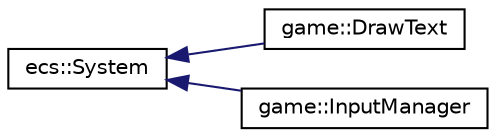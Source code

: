digraph "Graphical Class Hierarchy"
{
 // LATEX_PDF_SIZE
  edge [fontname="Helvetica",fontsize="10",labelfontname="Helvetica",labelfontsize="10"];
  node [fontname="Helvetica",fontsize="10",shape=record];
  rankdir="LR";
  Node0 [label="ecs::System",height=0.2,width=0.4,color="black", fillcolor="white", style="filled",URL="$classecs_1_1_system.html",tooltip="The base system type, all systems must inherit from System."];
  Node0 -> Node1 [dir="back",color="midnightblue",fontsize="10",style="solid",fontname="Helvetica"];
  Node1 [label="game::DrawText",height=0.2,width=0.4,color="black", fillcolor="white", style="filled",URL="$structgame_1_1_draw_text.html",tooltip="Draw text system."];
  Node0 -> Node2 [dir="back",color="midnightblue",fontsize="10",style="solid",fontname="Helvetica"];
  Node2 [label="game::InputManager",height=0.2,width=0.4,color="black", fillcolor="white", style="filled",URL="$structgame_1_1_input_manager.html",tooltip="System managing all the users inputs."];
}
